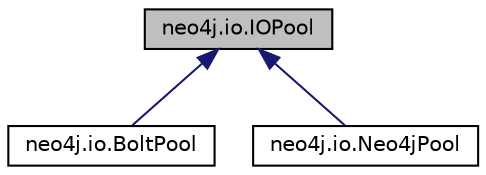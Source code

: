digraph "neo4j.io.IOPool"
{
 // LATEX_PDF_SIZE
  edge [fontname="Helvetica",fontsize="10",labelfontname="Helvetica",labelfontsize="10"];
  node [fontname="Helvetica",fontsize="10",shape=record];
  Node1 [label="neo4j.io.IOPool",height=0.2,width=0.4,color="black", fillcolor="grey75", style="filled", fontcolor="black",tooltip=" "];
  Node1 -> Node2 [dir="back",color="midnightblue",fontsize="10",style="solid"];
  Node2 [label="neo4j.io.BoltPool",height=0.2,width=0.4,color="black", fillcolor="white", style="filled",URL="$classneo4j_1_1io_1_1_bolt_pool.html",tooltip=" "];
  Node1 -> Node3 [dir="back",color="midnightblue",fontsize="10",style="solid"];
  Node3 [label="neo4j.io.Neo4jPool",height=0.2,width=0.4,color="black", fillcolor="white", style="filled",URL="$classneo4j_1_1io_1_1_neo4j_pool.html",tooltip=" "];
}
